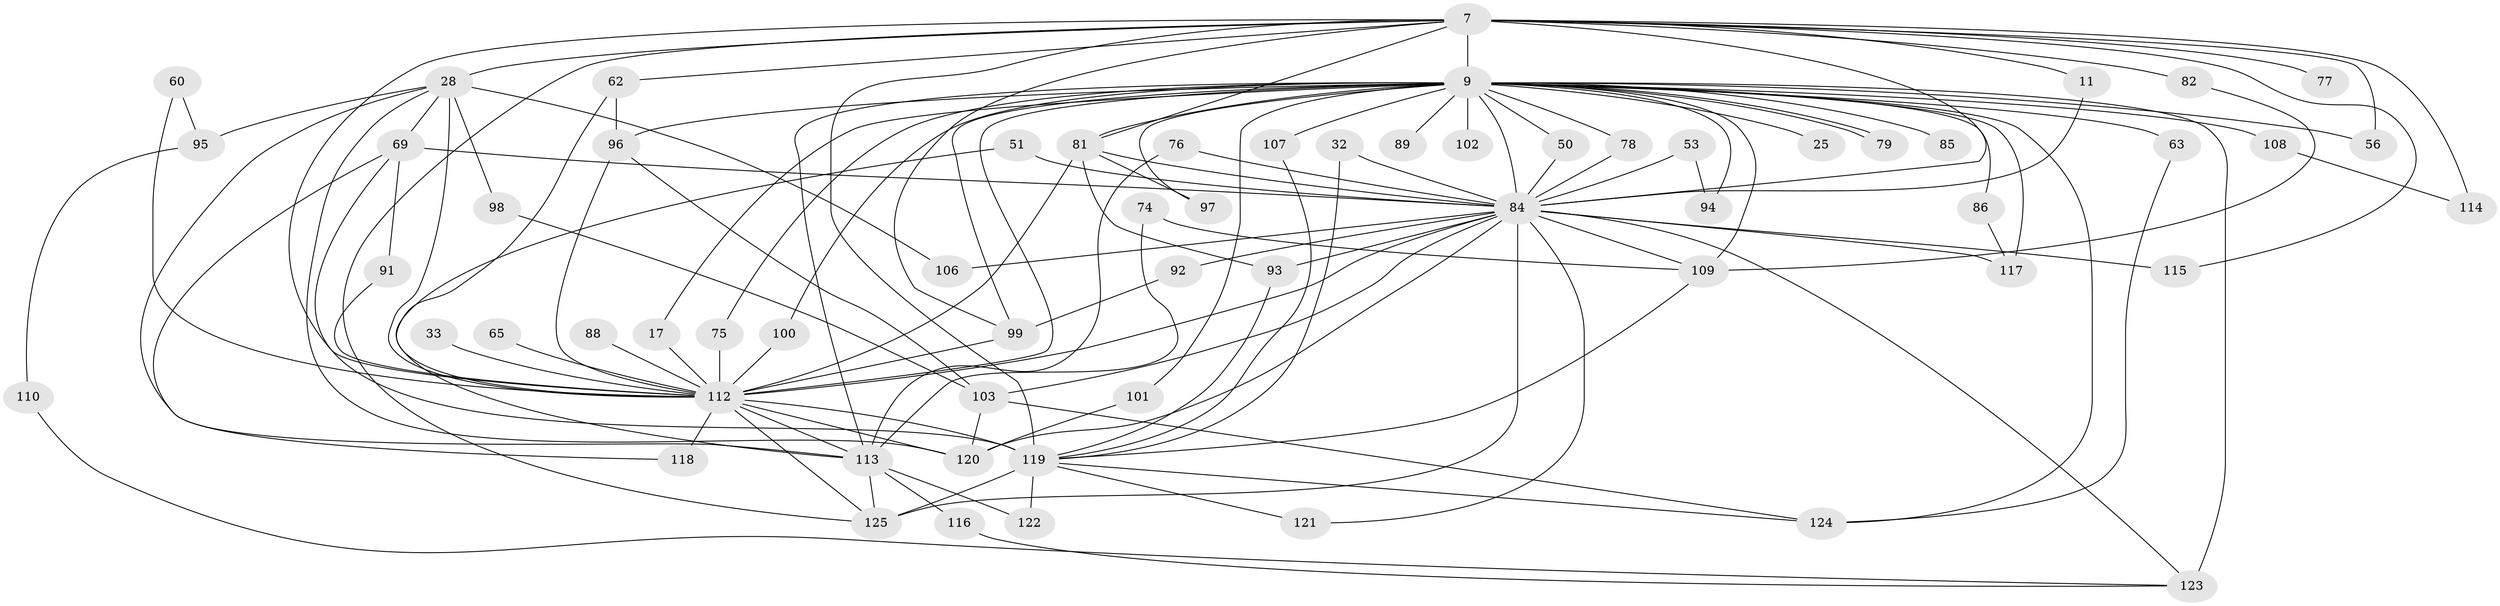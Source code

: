 // original degree distribution, {21: 0.016, 15: 0.008, 23: 0.008, 24: 0.008, 16: 0.008, 17: 0.008, 27: 0.024, 2: 0.472, 5: 0.064, 4: 0.096, 10: 0.008, 6: 0.016, 8: 0.008, 3: 0.256}
// Generated by graph-tools (version 1.1) at 2025/43/03/09/25 04:43:22]
// undirected, 62 vertices, 125 edges
graph export_dot {
graph [start="1"]
  node [color=gray90,style=filled];
  7 [super="+6+2"];
  9 [super="+8+3"];
  11;
  17;
  25;
  28 [super="+23"];
  32;
  33;
  50;
  51;
  53;
  56;
  60;
  62;
  63;
  65;
  69 [super="+39"];
  74;
  75;
  76;
  77;
  78 [super="+71"];
  79;
  81 [super="+52+61"];
  82;
  84 [super="+46+43"];
  85;
  86;
  88;
  89;
  91;
  92;
  93 [super="+90"];
  94;
  95 [super="+44"];
  96 [super="+66+38+37"];
  97 [super="+47"];
  98;
  99 [super="+70+35"];
  100;
  101;
  102;
  103 [super="+55"];
  106;
  107 [super="+73"];
  108;
  109 [super="+104"];
  110;
  112 [super="+87+10"];
  113 [super="+64+72+105+59"];
  114;
  115;
  116;
  117 [super="+68"];
  118;
  119 [super="+83"];
  120 [super="+45"];
  121;
  122;
  123 [super="+34"];
  124 [super="+57"];
  125 [super="+26+111"];
  7 -- 9 [weight=9];
  7 -- 11;
  7 -- 56;
  7 -- 77 [weight=2];
  7 -- 82;
  7 -- 115;
  7 -- 62;
  7 -- 81;
  7 -- 114;
  7 -- 125 [weight=2];
  7 -- 28 [weight=2];
  7 -- 119 [weight=4];
  7 -- 99;
  7 -- 84 [weight=7];
  7 -- 112 [weight=7];
  9 -- 50;
  9 -- 63 [weight=2];
  9 -- 79;
  9 -- 79;
  9 -- 85 [weight=2];
  9 -- 86;
  9 -- 89 [weight=2];
  9 -- 102 [weight=2];
  9 -- 107 [weight=2];
  9 -- 108 [weight=2];
  9 -- 112 [weight=7];
  9 -- 75;
  9 -- 17;
  9 -- 25 [weight=2];
  9 -- 97 [weight=2];
  9 -- 100;
  9 -- 123 [weight=3];
  9 -- 117;
  9 -- 78 [weight=2];
  9 -- 94;
  9 -- 101;
  9 -- 109 [weight=3];
  9 -- 56;
  9 -- 99 [weight=2];
  9 -- 96 [weight=3];
  9 -- 84 [weight=7];
  9 -- 113 [weight=5];
  9 -- 81;
  9 -- 124;
  11 -- 84;
  17 -- 112;
  28 -- 69;
  28 -- 98;
  28 -- 106;
  28 -- 95 [weight=3];
  28 -- 120;
  28 -- 113;
  28 -- 112 [weight=3];
  32 -- 119;
  32 -- 84;
  33 -- 112 [weight=2];
  50 -- 84;
  51 -- 84 [weight=2];
  51 -- 113;
  53 -- 94;
  53 -- 84 [weight=2];
  60 -- 95;
  60 -- 112;
  62 -- 96;
  62 -- 112;
  63 -- 124;
  65 -- 112 [weight=2];
  69 -- 91;
  69 -- 118;
  69 -- 119;
  69 -- 84;
  74 -- 109;
  74 -- 113;
  75 -- 112;
  76 -- 84;
  76 -- 113;
  78 -- 84;
  81 -- 97;
  81 -- 84;
  81 -- 93;
  81 -- 112;
  82 -- 109;
  84 -- 103;
  84 -- 92;
  84 -- 106;
  84 -- 109;
  84 -- 115;
  84 -- 117 [weight=3];
  84 -- 120;
  84 -- 121;
  84 -- 123;
  84 -- 125 [weight=3];
  84 -- 112 [weight=6];
  84 -- 93;
  86 -- 117;
  88 -- 112 [weight=2];
  91 -- 112;
  92 -- 99;
  93 -- 119;
  95 -- 110;
  96 -- 103;
  96 -- 112 [weight=2];
  98 -- 103;
  99 -- 112;
  100 -- 112;
  101 -- 120;
  103 -- 120 [weight=2];
  103 -- 124;
  107 -- 119;
  108 -- 114;
  109 -- 119 [weight=2];
  110 -- 123;
  112 -- 113;
  112 -- 125;
  112 -- 118;
  112 -- 119 [weight=4];
  112 -- 120;
  113 -- 125;
  113 -- 116;
  113 -- 122;
  116 -- 123;
  119 -- 121;
  119 -- 122;
  119 -- 125;
  119 -- 124;
}
